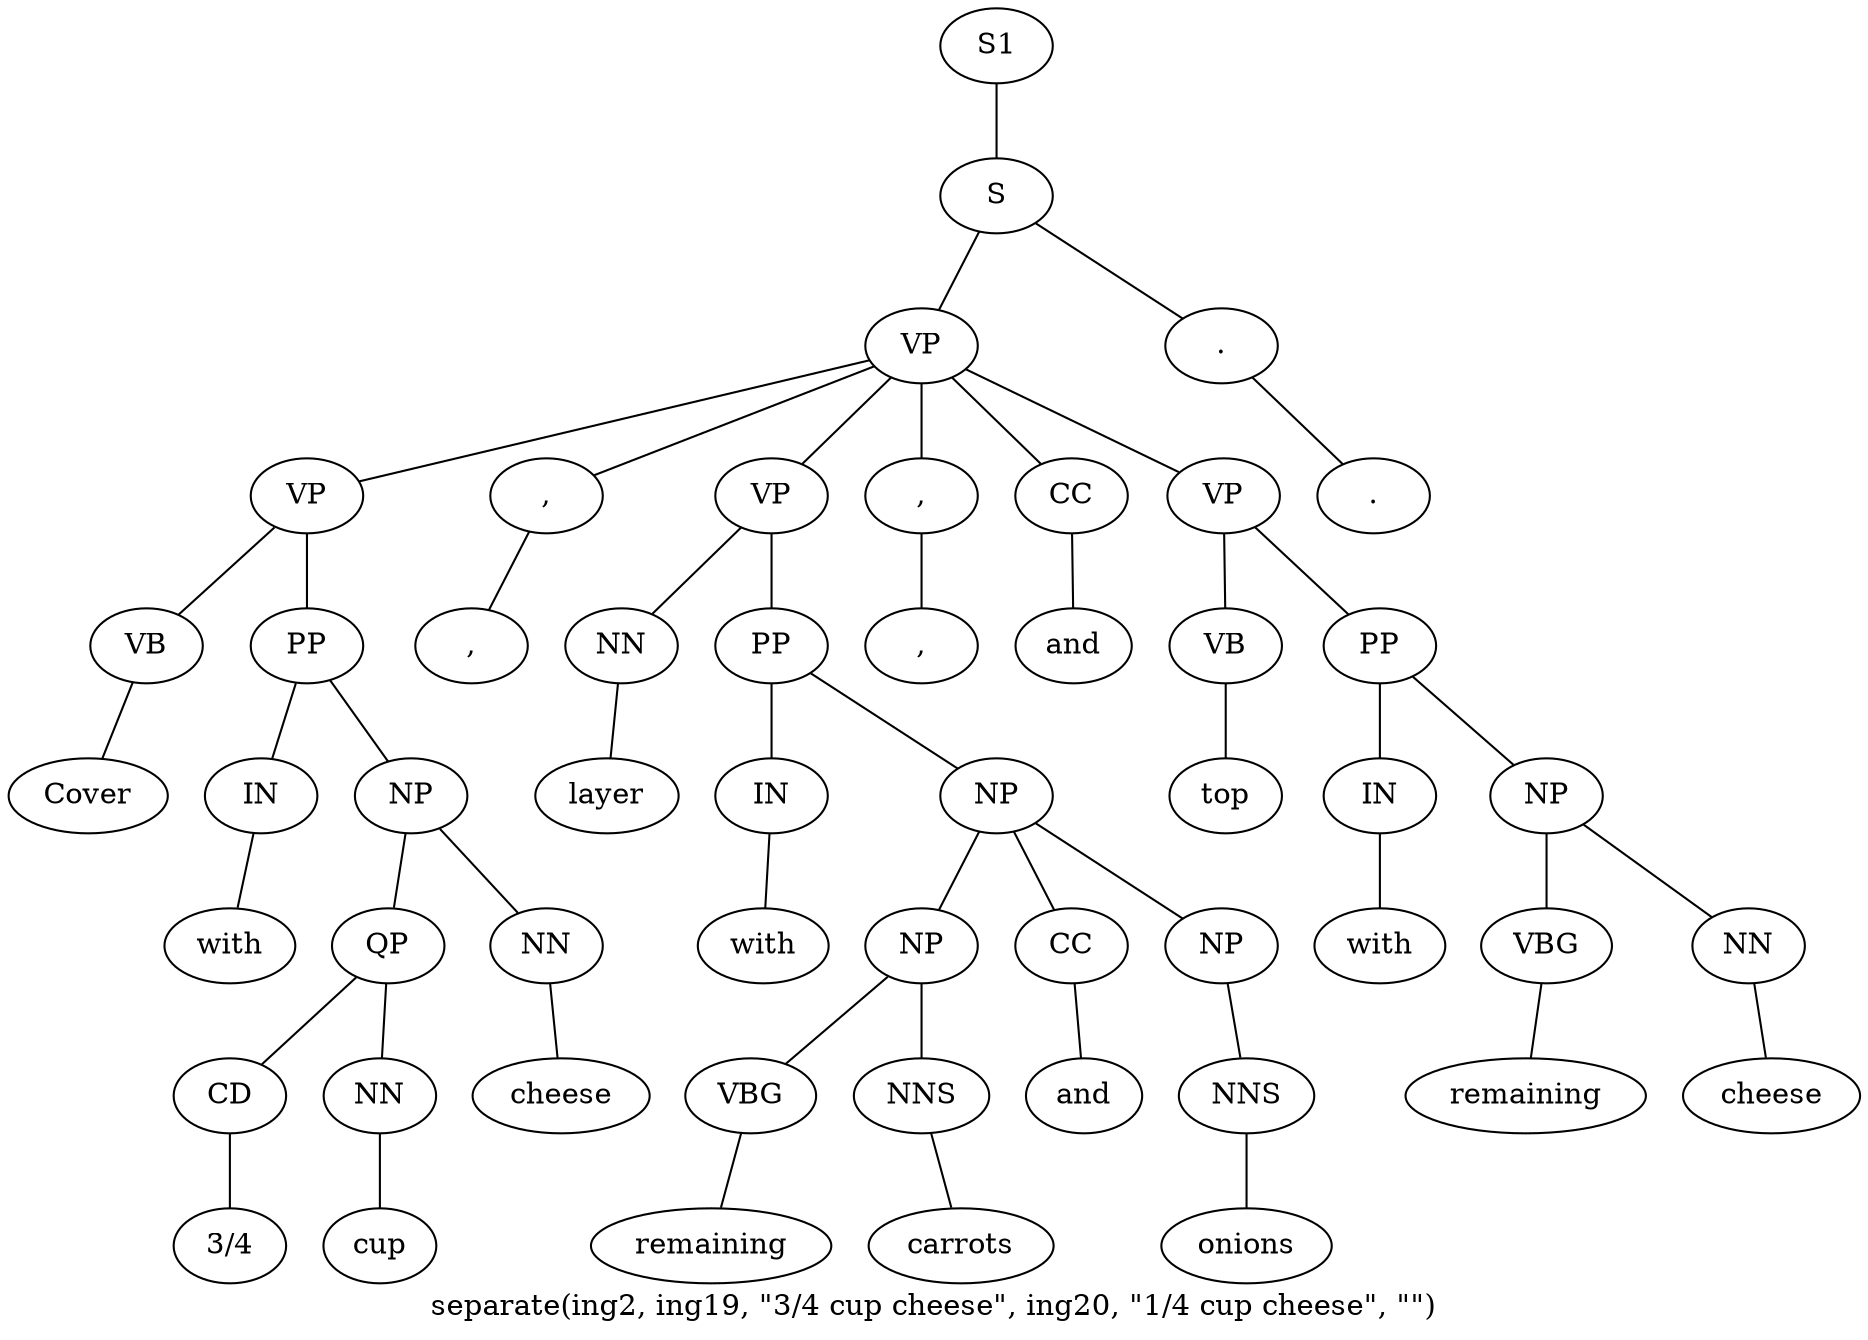 graph SyntaxGraph {
	label = "separate(ing2, ing19, \"3/4 cup cheese\", ing20, \"1/4 cup cheese\", \"\")";
	Node0 [label="S1"];
	Node1 [label="S"];
	Node2 [label="VP"];
	Node3 [label="VP"];
	Node4 [label="VB"];
	Node5 [label="Cover"];
	Node6 [label="PP"];
	Node7 [label="IN"];
	Node8 [label="with"];
	Node9 [label="NP"];
	Node10 [label="QP"];
	Node11 [label="CD"];
	Node12 [label="3/4"];
	Node13 [label="NN"];
	Node14 [label="cup"];
	Node15 [label="NN"];
	Node16 [label="cheese"];
	Node17 [label=","];
	Node18 [label=","];
	Node19 [label="VP"];
	Node20 [label="NN"];
	Node21 [label="layer"];
	Node22 [label="PP"];
	Node23 [label="IN"];
	Node24 [label="with"];
	Node25 [label="NP"];
	Node26 [label="NP"];
	Node27 [label="VBG"];
	Node28 [label="remaining"];
	Node29 [label="NNS"];
	Node30 [label="carrots"];
	Node31 [label="CC"];
	Node32 [label="and"];
	Node33 [label="NP"];
	Node34 [label="NNS"];
	Node35 [label="onions"];
	Node36 [label=","];
	Node37 [label=","];
	Node38 [label="CC"];
	Node39 [label="and"];
	Node40 [label="VP"];
	Node41 [label="VB"];
	Node42 [label="top"];
	Node43 [label="PP"];
	Node44 [label="IN"];
	Node45 [label="with"];
	Node46 [label="NP"];
	Node47 [label="VBG"];
	Node48 [label="remaining"];
	Node49 [label="NN"];
	Node50 [label="cheese"];
	Node51 [label="."];
	Node52 [label="."];

	Node0 -- Node1;
	Node1 -- Node2;
	Node1 -- Node51;
	Node2 -- Node3;
	Node2 -- Node17;
	Node2 -- Node19;
	Node2 -- Node36;
	Node2 -- Node38;
	Node2 -- Node40;
	Node3 -- Node4;
	Node3 -- Node6;
	Node4 -- Node5;
	Node6 -- Node7;
	Node6 -- Node9;
	Node7 -- Node8;
	Node9 -- Node10;
	Node9 -- Node15;
	Node10 -- Node11;
	Node10 -- Node13;
	Node11 -- Node12;
	Node13 -- Node14;
	Node15 -- Node16;
	Node17 -- Node18;
	Node19 -- Node20;
	Node19 -- Node22;
	Node20 -- Node21;
	Node22 -- Node23;
	Node22 -- Node25;
	Node23 -- Node24;
	Node25 -- Node26;
	Node25 -- Node31;
	Node25 -- Node33;
	Node26 -- Node27;
	Node26 -- Node29;
	Node27 -- Node28;
	Node29 -- Node30;
	Node31 -- Node32;
	Node33 -- Node34;
	Node34 -- Node35;
	Node36 -- Node37;
	Node38 -- Node39;
	Node40 -- Node41;
	Node40 -- Node43;
	Node41 -- Node42;
	Node43 -- Node44;
	Node43 -- Node46;
	Node44 -- Node45;
	Node46 -- Node47;
	Node46 -- Node49;
	Node47 -- Node48;
	Node49 -- Node50;
	Node51 -- Node52;
}
